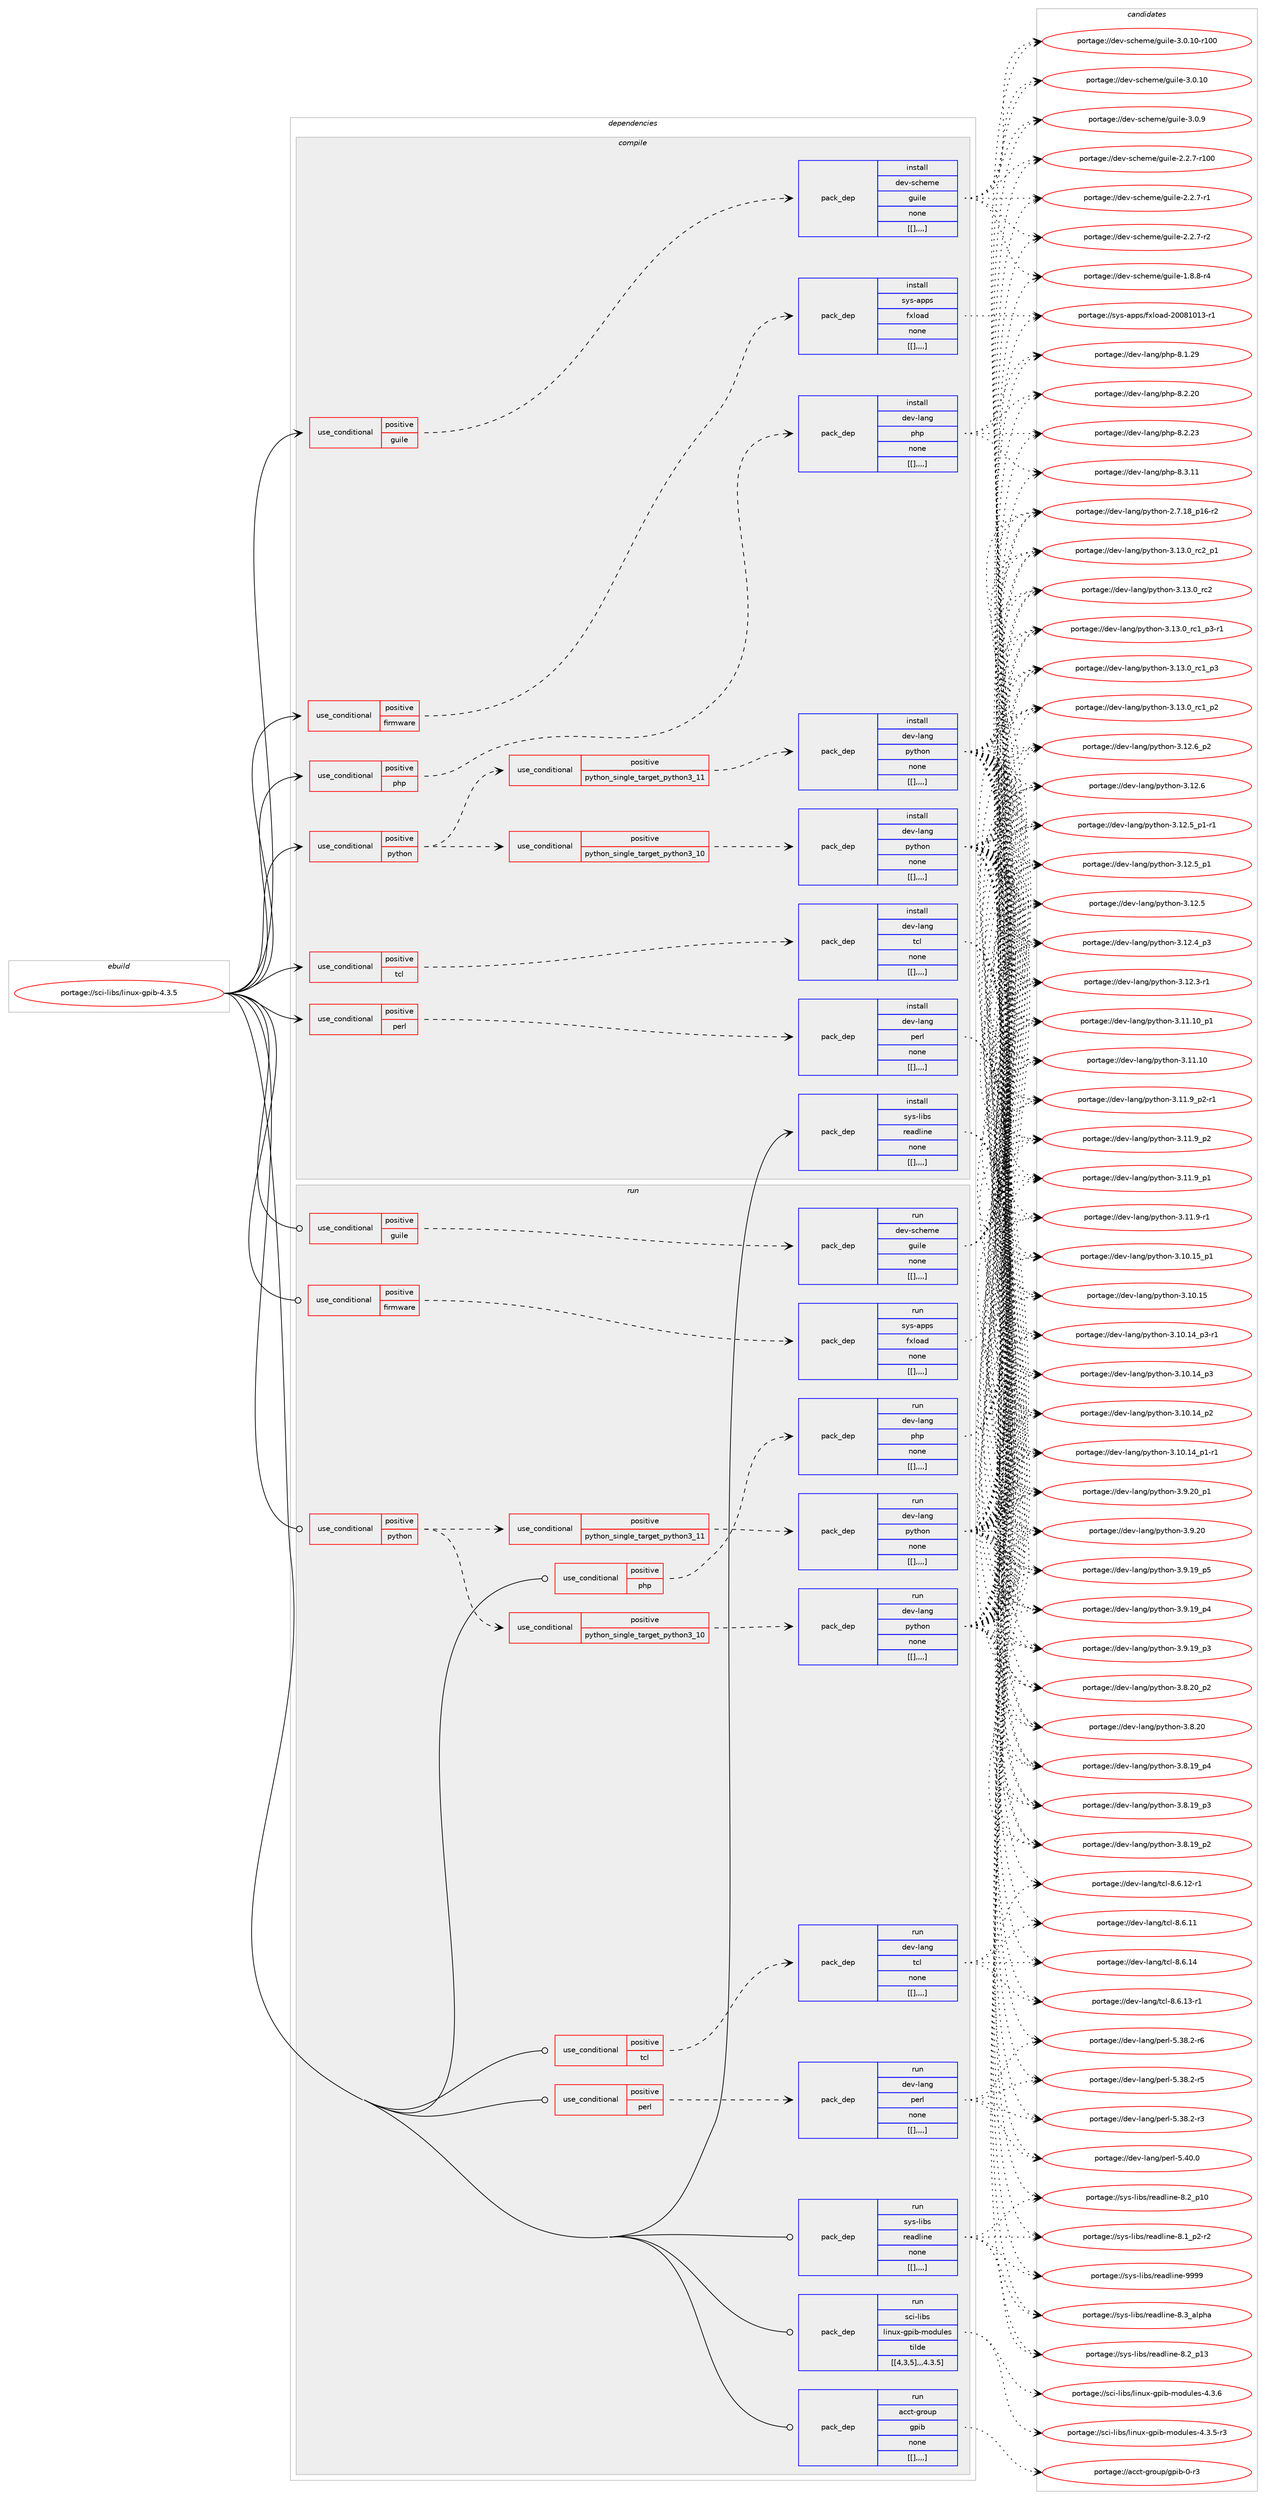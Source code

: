 digraph prolog {

# *************
# Graph options
# *************

newrank=true;
concentrate=true;
compound=true;
graph [rankdir=LR,fontname=Helvetica,fontsize=10,ranksep=1.5];#, ranksep=2.5, nodesep=0.2];
edge  [arrowhead=vee];
node  [fontname=Helvetica,fontsize=10];

# **********
# The ebuild
# **********

subgraph cluster_leftcol {
color=gray;
label=<<i>ebuild</i>>;
id [label="portage://sci-libs/linux-gpib-4.3.5", color=red, width=4, href="../sci-libs/linux-gpib-4.3.5.svg"];
}

# ****************
# The dependencies
# ****************

subgraph cluster_midcol {
color=gray;
label=<<i>dependencies</i>>;
subgraph cluster_compile {
fillcolor="#eeeeee";
style=filled;
label=<<i>compile</i>>;
subgraph cond110525 {
dependency413450 [label=<<TABLE BORDER="0" CELLBORDER="1" CELLSPACING="0" CELLPADDING="4"><TR><TD ROWSPAN="3" CELLPADDING="10">use_conditional</TD></TR><TR><TD>positive</TD></TR><TR><TD>firmware</TD></TR></TABLE>>, shape=none, color=red];
subgraph pack300032 {
dependency413451 [label=<<TABLE BORDER="0" CELLBORDER="1" CELLSPACING="0" CELLPADDING="4" WIDTH="220"><TR><TD ROWSPAN="6" CELLPADDING="30">pack_dep</TD></TR><TR><TD WIDTH="110">install</TD></TR><TR><TD>sys-apps</TD></TR><TR><TD>fxload</TD></TR><TR><TD>none</TD></TR><TR><TD>[[],,,,]</TD></TR></TABLE>>, shape=none, color=blue];
}
dependency413450:e -> dependency413451:w [weight=20,style="dashed",arrowhead="vee"];
}
id:e -> dependency413450:w [weight=20,style="solid",arrowhead="vee"];
subgraph cond110526 {
dependency413452 [label=<<TABLE BORDER="0" CELLBORDER="1" CELLSPACING="0" CELLPADDING="4"><TR><TD ROWSPAN="3" CELLPADDING="10">use_conditional</TD></TR><TR><TD>positive</TD></TR><TR><TD>guile</TD></TR></TABLE>>, shape=none, color=red];
subgraph pack300033 {
dependency413453 [label=<<TABLE BORDER="0" CELLBORDER="1" CELLSPACING="0" CELLPADDING="4" WIDTH="220"><TR><TD ROWSPAN="6" CELLPADDING="30">pack_dep</TD></TR><TR><TD WIDTH="110">install</TD></TR><TR><TD>dev-scheme</TD></TR><TR><TD>guile</TD></TR><TR><TD>none</TD></TR><TR><TD>[[],,,,]</TD></TR></TABLE>>, shape=none, color=blue];
}
dependency413452:e -> dependency413453:w [weight=20,style="dashed",arrowhead="vee"];
}
id:e -> dependency413452:w [weight=20,style="solid",arrowhead="vee"];
subgraph cond110527 {
dependency413454 [label=<<TABLE BORDER="0" CELLBORDER="1" CELLSPACING="0" CELLPADDING="4"><TR><TD ROWSPAN="3" CELLPADDING="10">use_conditional</TD></TR><TR><TD>positive</TD></TR><TR><TD>perl</TD></TR></TABLE>>, shape=none, color=red];
subgraph pack300034 {
dependency413455 [label=<<TABLE BORDER="0" CELLBORDER="1" CELLSPACING="0" CELLPADDING="4" WIDTH="220"><TR><TD ROWSPAN="6" CELLPADDING="30">pack_dep</TD></TR><TR><TD WIDTH="110">install</TD></TR><TR><TD>dev-lang</TD></TR><TR><TD>perl</TD></TR><TR><TD>none</TD></TR><TR><TD>[[],,,,]</TD></TR></TABLE>>, shape=none, color=blue];
}
dependency413454:e -> dependency413455:w [weight=20,style="dashed",arrowhead="vee"];
}
id:e -> dependency413454:w [weight=20,style="solid",arrowhead="vee"];
subgraph cond110528 {
dependency413456 [label=<<TABLE BORDER="0" CELLBORDER="1" CELLSPACING="0" CELLPADDING="4"><TR><TD ROWSPAN="3" CELLPADDING="10">use_conditional</TD></TR><TR><TD>positive</TD></TR><TR><TD>php</TD></TR></TABLE>>, shape=none, color=red];
subgraph pack300035 {
dependency413457 [label=<<TABLE BORDER="0" CELLBORDER="1" CELLSPACING="0" CELLPADDING="4" WIDTH="220"><TR><TD ROWSPAN="6" CELLPADDING="30">pack_dep</TD></TR><TR><TD WIDTH="110">install</TD></TR><TR><TD>dev-lang</TD></TR><TR><TD>php</TD></TR><TR><TD>none</TD></TR><TR><TD>[[],,,,]</TD></TR></TABLE>>, shape=none, color=blue];
}
dependency413456:e -> dependency413457:w [weight=20,style="dashed",arrowhead="vee"];
}
id:e -> dependency413456:w [weight=20,style="solid",arrowhead="vee"];
subgraph cond110529 {
dependency413458 [label=<<TABLE BORDER="0" CELLBORDER="1" CELLSPACING="0" CELLPADDING="4"><TR><TD ROWSPAN="3" CELLPADDING="10">use_conditional</TD></TR><TR><TD>positive</TD></TR><TR><TD>python</TD></TR></TABLE>>, shape=none, color=red];
subgraph cond110530 {
dependency413459 [label=<<TABLE BORDER="0" CELLBORDER="1" CELLSPACING="0" CELLPADDING="4"><TR><TD ROWSPAN="3" CELLPADDING="10">use_conditional</TD></TR><TR><TD>positive</TD></TR><TR><TD>python_single_target_python3_10</TD></TR></TABLE>>, shape=none, color=red];
subgraph pack300036 {
dependency413460 [label=<<TABLE BORDER="0" CELLBORDER="1" CELLSPACING="0" CELLPADDING="4" WIDTH="220"><TR><TD ROWSPAN="6" CELLPADDING="30">pack_dep</TD></TR><TR><TD WIDTH="110">install</TD></TR><TR><TD>dev-lang</TD></TR><TR><TD>python</TD></TR><TR><TD>none</TD></TR><TR><TD>[[],,,,]</TD></TR></TABLE>>, shape=none, color=blue];
}
dependency413459:e -> dependency413460:w [weight=20,style="dashed",arrowhead="vee"];
}
dependency413458:e -> dependency413459:w [weight=20,style="dashed",arrowhead="vee"];
subgraph cond110531 {
dependency413461 [label=<<TABLE BORDER="0" CELLBORDER="1" CELLSPACING="0" CELLPADDING="4"><TR><TD ROWSPAN="3" CELLPADDING="10">use_conditional</TD></TR><TR><TD>positive</TD></TR><TR><TD>python_single_target_python3_11</TD></TR></TABLE>>, shape=none, color=red];
subgraph pack300037 {
dependency413462 [label=<<TABLE BORDER="0" CELLBORDER="1" CELLSPACING="0" CELLPADDING="4" WIDTH="220"><TR><TD ROWSPAN="6" CELLPADDING="30">pack_dep</TD></TR><TR><TD WIDTH="110">install</TD></TR><TR><TD>dev-lang</TD></TR><TR><TD>python</TD></TR><TR><TD>none</TD></TR><TR><TD>[[],,,,]</TD></TR></TABLE>>, shape=none, color=blue];
}
dependency413461:e -> dependency413462:w [weight=20,style="dashed",arrowhead="vee"];
}
dependency413458:e -> dependency413461:w [weight=20,style="dashed",arrowhead="vee"];
}
id:e -> dependency413458:w [weight=20,style="solid",arrowhead="vee"];
subgraph cond110532 {
dependency413463 [label=<<TABLE BORDER="0" CELLBORDER="1" CELLSPACING="0" CELLPADDING="4"><TR><TD ROWSPAN="3" CELLPADDING="10">use_conditional</TD></TR><TR><TD>positive</TD></TR><TR><TD>tcl</TD></TR></TABLE>>, shape=none, color=red];
subgraph pack300038 {
dependency413464 [label=<<TABLE BORDER="0" CELLBORDER="1" CELLSPACING="0" CELLPADDING="4" WIDTH="220"><TR><TD ROWSPAN="6" CELLPADDING="30">pack_dep</TD></TR><TR><TD WIDTH="110">install</TD></TR><TR><TD>dev-lang</TD></TR><TR><TD>tcl</TD></TR><TR><TD>none</TD></TR><TR><TD>[[],,,,]</TD></TR></TABLE>>, shape=none, color=blue];
}
dependency413463:e -> dependency413464:w [weight=20,style="dashed",arrowhead="vee"];
}
id:e -> dependency413463:w [weight=20,style="solid",arrowhead="vee"];
subgraph pack300039 {
dependency413465 [label=<<TABLE BORDER="0" CELLBORDER="1" CELLSPACING="0" CELLPADDING="4" WIDTH="220"><TR><TD ROWSPAN="6" CELLPADDING="30">pack_dep</TD></TR><TR><TD WIDTH="110">install</TD></TR><TR><TD>sys-libs</TD></TR><TR><TD>readline</TD></TR><TR><TD>none</TD></TR><TR><TD>[[],,,,]</TD></TR></TABLE>>, shape=none, color=blue];
}
id:e -> dependency413465:w [weight=20,style="solid",arrowhead="vee"];
}
subgraph cluster_compileandrun {
fillcolor="#eeeeee";
style=filled;
label=<<i>compile and run</i>>;
}
subgraph cluster_run {
fillcolor="#eeeeee";
style=filled;
label=<<i>run</i>>;
subgraph cond110533 {
dependency413466 [label=<<TABLE BORDER="0" CELLBORDER="1" CELLSPACING="0" CELLPADDING="4"><TR><TD ROWSPAN="3" CELLPADDING="10">use_conditional</TD></TR><TR><TD>positive</TD></TR><TR><TD>firmware</TD></TR></TABLE>>, shape=none, color=red];
subgraph pack300040 {
dependency413467 [label=<<TABLE BORDER="0" CELLBORDER="1" CELLSPACING="0" CELLPADDING="4" WIDTH="220"><TR><TD ROWSPAN="6" CELLPADDING="30">pack_dep</TD></TR><TR><TD WIDTH="110">run</TD></TR><TR><TD>sys-apps</TD></TR><TR><TD>fxload</TD></TR><TR><TD>none</TD></TR><TR><TD>[[],,,,]</TD></TR></TABLE>>, shape=none, color=blue];
}
dependency413466:e -> dependency413467:w [weight=20,style="dashed",arrowhead="vee"];
}
id:e -> dependency413466:w [weight=20,style="solid",arrowhead="odot"];
subgraph cond110534 {
dependency413468 [label=<<TABLE BORDER="0" CELLBORDER="1" CELLSPACING="0" CELLPADDING="4"><TR><TD ROWSPAN="3" CELLPADDING="10">use_conditional</TD></TR><TR><TD>positive</TD></TR><TR><TD>guile</TD></TR></TABLE>>, shape=none, color=red];
subgraph pack300041 {
dependency413469 [label=<<TABLE BORDER="0" CELLBORDER="1" CELLSPACING="0" CELLPADDING="4" WIDTH="220"><TR><TD ROWSPAN="6" CELLPADDING="30">pack_dep</TD></TR><TR><TD WIDTH="110">run</TD></TR><TR><TD>dev-scheme</TD></TR><TR><TD>guile</TD></TR><TR><TD>none</TD></TR><TR><TD>[[],,,,]</TD></TR></TABLE>>, shape=none, color=blue];
}
dependency413468:e -> dependency413469:w [weight=20,style="dashed",arrowhead="vee"];
}
id:e -> dependency413468:w [weight=20,style="solid",arrowhead="odot"];
subgraph cond110535 {
dependency413470 [label=<<TABLE BORDER="0" CELLBORDER="1" CELLSPACING="0" CELLPADDING="4"><TR><TD ROWSPAN="3" CELLPADDING="10">use_conditional</TD></TR><TR><TD>positive</TD></TR><TR><TD>perl</TD></TR></TABLE>>, shape=none, color=red];
subgraph pack300042 {
dependency413471 [label=<<TABLE BORDER="0" CELLBORDER="1" CELLSPACING="0" CELLPADDING="4" WIDTH="220"><TR><TD ROWSPAN="6" CELLPADDING="30">pack_dep</TD></TR><TR><TD WIDTH="110">run</TD></TR><TR><TD>dev-lang</TD></TR><TR><TD>perl</TD></TR><TR><TD>none</TD></TR><TR><TD>[[],,,,]</TD></TR></TABLE>>, shape=none, color=blue];
}
dependency413470:e -> dependency413471:w [weight=20,style="dashed",arrowhead="vee"];
}
id:e -> dependency413470:w [weight=20,style="solid",arrowhead="odot"];
subgraph cond110536 {
dependency413472 [label=<<TABLE BORDER="0" CELLBORDER="1" CELLSPACING="0" CELLPADDING="4"><TR><TD ROWSPAN="3" CELLPADDING="10">use_conditional</TD></TR><TR><TD>positive</TD></TR><TR><TD>php</TD></TR></TABLE>>, shape=none, color=red];
subgraph pack300043 {
dependency413473 [label=<<TABLE BORDER="0" CELLBORDER="1" CELLSPACING="0" CELLPADDING="4" WIDTH="220"><TR><TD ROWSPAN="6" CELLPADDING="30">pack_dep</TD></TR><TR><TD WIDTH="110">run</TD></TR><TR><TD>dev-lang</TD></TR><TR><TD>php</TD></TR><TR><TD>none</TD></TR><TR><TD>[[],,,,]</TD></TR></TABLE>>, shape=none, color=blue];
}
dependency413472:e -> dependency413473:w [weight=20,style="dashed",arrowhead="vee"];
}
id:e -> dependency413472:w [weight=20,style="solid",arrowhead="odot"];
subgraph cond110537 {
dependency413474 [label=<<TABLE BORDER="0" CELLBORDER="1" CELLSPACING="0" CELLPADDING="4"><TR><TD ROWSPAN="3" CELLPADDING="10">use_conditional</TD></TR><TR><TD>positive</TD></TR><TR><TD>python</TD></TR></TABLE>>, shape=none, color=red];
subgraph cond110538 {
dependency413475 [label=<<TABLE BORDER="0" CELLBORDER="1" CELLSPACING="0" CELLPADDING="4"><TR><TD ROWSPAN="3" CELLPADDING="10">use_conditional</TD></TR><TR><TD>positive</TD></TR><TR><TD>python_single_target_python3_10</TD></TR></TABLE>>, shape=none, color=red];
subgraph pack300044 {
dependency413476 [label=<<TABLE BORDER="0" CELLBORDER="1" CELLSPACING="0" CELLPADDING="4" WIDTH="220"><TR><TD ROWSPAN="6" CELLPADDING="30">pack_dep</TD></TR><TR><TD WIDTH="110">run</TD></TR><TR><TD>dev-lang</TD></TR><TR><TD>python</TD></TR><TR><TD>none</TD></TR><TR><TD>[[],,,,]</TD></TR></TABLE>>, shape=none, color=blue];
}
dependency413475:e -> dependency413476:w [weight=20,style="dashed",arrowhead="vee"];
}
dependency413474:e -> dependency413475:w [weight=20,style="dashed",arrowhead="vee"];
subgraph cond110539 {
dependency413477 [label=<<TABLE BORDER="0" CELLBORDER="1" CELLSPACING="0" CELLPADDING="4"><TR><TD ROWSPAN="3" CELLPADDING="10">use_conditional</TD></TR><TR><TD>positive</TD></TR><TR><TD>python_single_target_python3_11</TD></TR></TABLE>>, shape=none, color=red];
subgraph pack300045 {
dependency413478 [label=<<TABLE BORDER="0" CELLBORDER="1" CELLSPACING="0" CELLPADDING="4" WIDTH="220"><TR><TD ROWSPAN="6" CELLPADDING="30">pack_dep</TD></TR><TR><TD WIDTH="110">run</TD></TR><TR><TD>dev-lang</TD></TR><TR><TD>python</TD></TR><TR><TD>none</TD></TR><TR><TD>[[],,,,]</TD></TR></TABLE>>, shape=none, color=blue];
}
dependency413477:e -> dependency413478:w [weight=20,style="dashed",arrowhead="vee"];
}
dependency413474:e -> dependency413477:w [weight=20,style="dashed",arrowhead="vee"];
}
id:e -> dependency413474:w [weight=20,style="solid",arrowhead="odot"];
subgraph cond110540 {
dependency413479 [label=<<TABLE BORDER="0" CELLBORDER="1" CELLSPACING="0" CELLPADDING="4"><TR><TD ROWSPAN="3" CELLPADDING="10">use_conditional</TD></TR><TR><TD>positive</TD></TR><TR><TD>tcl</TD></TR></TABLE>>, shape=none, color=red];
subgraph pack300046 {
dependency413480 [label=<<TABLE BORDER="0" CELLBORDER="1" CELLSPACING="0" CELLPADDING="4" WIDTH="220"><TR><TD ROWSPAN="6" CELLPADDING="30">pack_dep</TD></TR><TR><TD WIDTH="110">run</TD></TR><TR><TD>dev-lang</TD></TR><TR><TD>tcl</TD></TR><TR><TD>none</TD></TR><TR><TD>[[],,,,]</TD></TR></TABLE>>, shape=none, color=blue];
}
dependency413479:e -> dependency413480:w [weight=20,style="dashed",arrowhead="vee"];
}
id:e -> dependency413479:w [weight=20,style="solid",arrowhead="odot"];
subgraph pack300047 {
dependency413481 [label=<<TABLE BORDER="0" CELLBORDER="1" CELLSPACING="0" CELLPADDING="4" WIDTH="220"><TR><TD ROWSPAN="6" CELLPADDING="30">pack_dep</TD></TR><TR><TD WIDTH="110">run</TD></TR><TR><TD>acct-group</TD></TR><TR><TD>gpib</TD></TR><TR><TD>none</TD></TR><TR><TD>[[],,,,]</TD></TR></TABLE>>, shape=none, color=blue];
}
id:e -> dependency413481:w [weight=20,style="solid",arrowhead="odot"];
subgraph pack300048 {
dependency413482 [label=<<TABLE BORDER="0" CELLBORDER="1" CELLSPACING="0" CELLPADDING="4" WIDTH="220"><TR><TD ROWSPAN="6" CELLPADDING="30">pack_dep</TD></TR><TR><TD WIDTH="110">run</TD></TR><TR><TD>sci-libs</TD></TR><TR><TD>linux-gpib-modules</TD></TR><TR><TD>tilde</TD></TR><TR><TD>[[4,3,5],,,4.3.5]</TD></TR></TABLE>>, shape=none, color=blue];
}
id:e -> dependency413482:w [weight=20,style="solid",arrowhead="odot"];
subgraph pack300049 {
dependency413483 [label=<<TABLE BORDER="0" CELLBORDER="1" CELLSPACING="0" CELLPADDING="4" WIDTH="220"><TR><TD ROWSPAN="6" CELLPADDING="30">pack_dep</TD></TR><TR><TD WIDTH="110">run</TD></TR><TR><TD>sys-libs</TD></TR><TR><TD>readline</TD></TR><TR><TD>none</TD></TR><TR><TD>[[],,,,]</TD></TR></TABLE>>, shape=none, color=blue];
}
id:e -> dependency413483:w [weight=20,style="solid",arrowhead="odot"];
}
}

# **************
# The candidates
# **************

subgraph cluster_choices {
rank=same;
color=gray;
label=<<i>candidates</i>>;

subgraph choice300032 {
color=black;
nodesep=1;
choice115121115459711211211547102120108111971004550484856494849514511449 [label="portage://sys-apps/fxload-20081013-r1", color=red, width=4,href="../sys-apps/fxload-20081013-r1.svg"];
dependency413451:e -> choice115121115459711211211547102120108111971004550484856494849514511449:w [style=dotted,weight="100"];
}
subgraph choice300033 {
color=black;
nodesep=1;
choice1001011184511599104101109101471031171051081014551464846494845114494848 [label="portage://dev-scheme/guile-3.0.10-r100", color=red, width=4,href="../dev-scheme/guile-3.0.10-r100.svg"];
choice10010111845115991041011091014710311710510810145514648464948 [label="portage://dev-scheme/guile-3.0.10", color=red, width=4,href="../dev-scheme/guile-3.0.10.svg"];
choice100101118451159910410110910147103117105108101455146484657 [label="portage://dev-scheme/guile-3.0.9", color=red, width=4,href="../dev-scheme/guile-3.0.9.svg"];
choice1001011184511599104101109101471031171051081014550465046554511450 [label="portage://dev-scheme/guile-2.2.7-r2", color=red, width=4,href="../dev-scheme/guile-2.2.7-r2.svg"];
choice10010111845115991041011091014710311710510810145504650465545114494848 [label="portage://dev-scheme/guile-2.2.7-r100", color=red, width=4,href="../dev-scheme/guile-2.2.7-r100.svg"];
choice1001011184511599104101109101471031171051081014550465046554511449 [label="portage://dev-scheme/guile-2.2.7-r1", color=red, width=4,href="../dev-scheme/guile-2.2.7-r1.svg"];
choice1001011184511599104101109101471031171051081014549465646564511452 [label="portage://dev-scheme/guile-1.8.8-r4", color=red, width=4,href="../dev-scheme/guile-1.8.8-r4.svg"];
dependency413453:e -> choice1001011184511599104101109101471031171051081014551464846494845114494848:w [style=dotted,weight="100"];
dependency413453:e -> choice10010111845115991041011091014710311710510810145514648464948:w [style=dotted,weight="100"];
dependency413453:e -> choice100101118451159910410110910147103117105108101455146484657:w [style=dotted,weight="100"];
dependency413453:e -> choice1001011184511599104101109101471031171051081014550465046554511450:w [style=dotted,weight="100"];
dependency413453:e -> choice10010111845115991041011091014710311710510810145504650465545114494848:w [style=dotted,weight="100"];
dependency413453:e -> choice1001011184511599104101109101471031171051081014550465046554511449:w [style=dotted,weight="100"];
dependency413453:e -> choice1001011184511599104101109101471031171051081014549465646564511452:w [style=dotted,weight="100"];
}
subgraph choice300034 {
color=black;
nodesep=1;
choice10010111845108971101034711210111410845534652484648 [label="portage://dev-lang/perl-5.40.0", color=red, width=4,href="../dev-lang/perl-5.40.0.svg"];
choice100101118451089711010347112101114108455346515646504511454 [label="portage://dev-lang/perl-5.38.2-r6", color=red, width=4,href="../dev-lang/perl-5.38.2-r6.svg"];
choice100101118451089711010347112101114108455346515646504511453 [label="portage://dev-lang/perl-5.38.2-r5", color=red, width=4,href="../dev-lang/perl-5.38.2-r5.svg"];
choice100101118451089711010347112101114108455346515646504511451 [label="portage://dev-lang/perl-5.38.2-r3", color=red, width=4,href="../dev-lang/perl-5.38.2-r3.svg"];
dependency413455:e -> choice10010111845108971101034711210111410845534652484648:w [style=dotted,weight="100"];
dependency413455:e -> choice100101118451089711010347112101114108455346515646504511454:w [style=dotted,weight="100"];
dependency413455:e -> choice100101118451089711010347112101114108455346515646504511453:w [style=dotted,weight="100"];
dependency413455:e -> choice100101118451089711010347112101114108455346515646504511451:w [style=dotted,weight="100"];
}
subgraph choice300035 {
color=black;
nodesep=1;
choice10010111845108971101034711210411245564651464949 [label="portage://dev-lang/php-8.3.11", color=red, width=4,href="../dev-lang/php-8.3.11.svg"];
choice10010111845108971101034711210411245564650465051 [label="portage://dev-lang/php-8.2.23", color=red, width=4,href="../dev-lang/php-8.2.23.svg"];
choice10010111845108971101034711210411245564650465048 [label="portage://dev-lang/php-8.2.20", color=red, width=4,href="../dev-lang/php-8.2.20.svg"];
choice10010111845108971101034711210411245564649465057 [label="portage://dev-lang/php-8.1.29", color=red, width=4,href="../dev-lang/php-8.1.29.svg"];
dependency413457:e -> choice10010111845108971101034711210411245564651464949:w [style=dotted,weight="100"];
dependency413457:e -> choice10010111845108971101034711210411245564650465051:w [style=dotted,weight="100"];
dependency413457:e -> choice10010111845108971101034711210411245564650465048:w [style=dotted,weight="100"];
dependency413457:e -> choice10010111845108971101034711210411245564649465057:w [style=dotted,weight="100"];
}
subgraph choice300036 {
color=black;
nodesep=1;
choice100101118451089711010347112121116104111110455146495146489511499509511249 [label="portage://dev-lang/python-3.13.0_rc2_p1", color=red, width=4,href="../dev-lang/python-3.13.0_rc2_p1.svg"];
choice10010111845108971101034711212111610411111045514649514648951149950 [label="portage://dev-lang/python-3.13.0_rc2", color=red, width=4,href="../dev-lang/python-3.13.0_rc2.svg"];
choice1001011184510897110103471121211161041111104551464951464895114994995112514511449 [label="portage://dev-lang/python-3.13.0_rc1_p3-r1", color=red, width=4,href="../dev-lang/python-3.13.0_rc1_p3-r1.svg"];
choice100101118451089711010347112121116104111110455146495146489511499499511251 [label="portage://dev-lang/python-3.13.0_rc1_p3", color=red, width=4,href="../dev-lang/python-3.13.0_rc1_p3.svg"];
choice100101118451089711010347112121116104111110455146495146489511499499511250 [label="portage://dev-lang/python-3.13.0_rc1_p2", color=red, width=4,href="../dev-lang/python-3.13.0_rc1_p2.svg"];
choice100101118451089711010347112121116104111110455146495046549511250 [label="portage://dev-lang/python-3.12.6_p2", color=red, width=4,href="../dev-lang/python-3.12.6_p2.svg"];
choice10010111845108971101034711212111610411111045514649504654 [label="portage://dev-lang/python-3.12.6", color=red, width=4,href="../dev-lang/python-3.12.6.svg"];
choice1001011184510897110103471121211161041111104551464950465395112494511449 [label="portage://dev-lang/python-3.12.5_p1-r1", color=red, width=4,href="../dev-lang/python-3.12.5_p1-r1.svg"];
choice100101118451089711010347112121116104111110455146495046539511249 [label="portage://dev-lang/python-3.12.5_p1", color=red, width=4,href="../dev-lang/python-3.12.5_p1.svg"];
choice10010111845108971101034711212111610411111045514649504653 [label="portage://dev-lang/python-3.12.5", color=red, width=4,href="../dev-lang/python-3.12.5.svg"];
choice100101118451089711010347112121116104111110455146495046529511251 [label="portage://dev-lang/python-3.12.4_p3", color=red, width=4,href="../dev-lang/python-3.12.4_p3.svg"];
choice100101118451089711010347112121116104111110455146495046514511449 [label="portage://dev-lang/python-3.12.3-r1", color=red, width=4,href="../dev-lang/python-3.12.3-r1.svg"];
choice10010111845108971101034711212111610411111045514649494649489511249 [label="portage://dev-lang/python-3.11.10_p1", color=red, width=4,href="../dev-lang/python-3.11.10_p1.svg"];
choice1001011184510897110103471121211161041111104551464949464948 [label="portage://dev-lang/python-3.11.10", color=red, width=4,href="../dev-lang/python-3.11.10.svg"];
choice1001011184510897110103471121211161041111104551464949465795112504511449 [label="portage://dev-lang/python-3.11.9_p2-r1", color=red, width=4,href="../dev-lang/python-3.11.9_p2-r1.svg"];
choice100101118451089711010347112121116104111110455146494946579511250 [label="portage://dev-lang/python-3.11.9_p2", color=red, width=4,href="../dev-lang/python-3.11.9_p2.svg"];
choice100101118451089711010347112121116104111110455146494946579511249 [label="portage://dev-lang/python-3.11.9_p1", color=red, width=4,href="../dev-lang/python-3.11.9_p1.svg"];
choice100101118451089711010347112121116104111110455146494946574511449 [label="portage://dev-lang/python-3.11.9-r1", color=red, width=4,href="../dev-lang/python-3.11.9-r1.svg"];
choice10010111845108971101034711212111610411111045514649484649539511249 [label="portage://dev-lang/python-3.10.15_p1", color=red, width=4,href="../dev-lang/python-3.10.15_p1.svg"];
choice1001011184510897110103471121211161041111104551464948464953 [label="portage://dev-lang/python-3.10.15", color=red, width=4,href="../dev-lang/python-3.10.15.svg"];
choice100101118451089711010347112121116104111110455146494846495295112514511449 [label="portage://dev-lang/python-3.10.14_p3-r1", color=red, width=4,href="../dev-lang/python-3.10.14_p3-r1.svg"];
choice10010111845108971101034711212111610411111045514649484649529511251 [label="portage://dev-lang/python-3.10.14_p3", color=red, width=4,href="../dev-lang/python-3.10.14_p3.svg"];
choice10010111845108971101034711212111610411111045514649484649529511250 [label="portage://dev-lang/python-3.10.14_p2", color=red, width=4,href="../dev-lang/python-3.10.14_p2.svg"];
choice100101118451089711010347112121116104111110455146494846495295112494511449 [label="portage://dev-lang/python-3.10.14_p1-r1", color=red, width=4,href="../dev-lang/python-3.10.14_p1-r1.svg"];
choice100101118451089711010347112121116104111110455146574650489511249 [label="portage://dev-lang/python-3.9.20_p1", color=red, width=4,href="../dev-lang/python-3.9.20_p1.svg"];
choice10010111845108971101034711212111610411111045514657465048 [label="portage://dev-lang/python-3.9.20", color=red, width=4,href="../dev-lang/python-3.9.20.svg"];
choice100101118451089711010347112121116104111110455146574649579511253 [label="portage://dev-lang/python-3.9.19_p5", color=red, width=4,href="../dev-lang/python-3.9.19_p5.svg"];
choice100101118451089711010347112121116104111110455146574649579511252 [label="portage://dev-lang/python-3.9.19_p4", color=red, width=4,href="../dev-lang/python-3.9.19_p4.svg"];
choice100101118451089711010347112121116104111110455146574649579511251 [label="portage://dev-lang/python-3.9.19_p3", color=red, width=4,href="../dev-lang/python-3.9.19_p3.svg"];
choice100101118451089711010347112121116104111110455146564650489511250 [label="portage://dev-lang/python-3.8.20_p2", color=red, width=4,href="../dev-lang/python-3.8.20_p2.svg"];
choice10010111845108971101034711212111610411111045514656465048 [label="portage://dev-lang/python-3.8.20", color=red, width=4,href="../dev-lang/python-3.8.20.svg"];
choice100101118451089711010347112121116104111110455146564649579511252 [label="portage://dev-lang/python-3.8.19_p4", color=red, width=4,href="../dev-lang/python-3.8.19_p4.svg"];
choice100101118451089711010347112121116104111110455146564649579511251 [label="portage://dev-lang/python-3.8.19_p3", color=red, width=4,href="../dev-lang/python-3.8.19_p3.svg"];
choice100101118451089711010347112121116104111110455146564649579511250 [label="portage://dev-lang/python-3.8.19_p2", color=red, width=4,href="../dev-lang/python-3.8.19_p2.svg"];
choice100101118451089711010347112121116104111110455046554649569511249544511450 [label="portage://dev-lang/python-2.7.18_p16-r2", color=red, width=4,href="../dev-lang/python-2.7.18_p16-r2.svg"];
dependency413460:e -> choice100101118451089711010347112121116104111110455146495146489511499509511249:w [style=dotted,weight="100"];
dependency413460:e -> choice10010111845108971101034711212111610411111045514649514648951149950:w [style=dotted,weight="100"];
dependency413460:e -> choice1001011184510897110103471121211161041111104551464951464895114994995112514511449:w [style=dotted,weight="100"];
dependency413460:e -> choice100101118451089711010347112121116104111110455146495146489511499499511251:w [style=dotted,weight="100"];
dependency413460:e -> choice100101118451089711010347112121116104111110455146495146489511499499511250:w [style=dotted,weight="100"];
dependency413460:e -> choice100101118451089711010347112121116104111110455146495046549511250:w [style=dotted,weight="100"];
dependency413460:e -> choice10010111845108971101034711212111610411111045514649504654:w [style=dotted,weight="100"];
dependency413460:e -> choice1001011184510897110103471121211161041111104551464950465395112494511449:w [style=dotted,weight="100"];
dependency413460:e -> choice100101118451089711010347112121116104111110455146495046539511249:w [style=dotted,weight="100"];
dependency413460:e -> choice10010111845108971101034711212111610411111045514649504653:w [style=dotted,weight="100"];
dependency413460:e -> choice100101118451089711010347112121116104111110455146495046529511251:w [style=dotted,weight="100"];
dependency413460:e -> choice100101118451089711010347112121116104111110455146495046514511449:w [style=dotted,weight="100"];
dependency413460:e -> choice10010111845108971101034711212111610411111045514649494649489511249:w [style=dotted,weight="100"];
dependency413460:e -> choice1001011184510897110103471121211161041111104551464949464948:w [style=dotted,weight="100"];
dependency413460:e -> choice1001011184510897110103471121211161041111104551464949465795112504511449:w [style=dotted,weight="100"];
dependency413460:e -> choice100101118451089711010347112121116104111110455146494946579511250:w [style=dotted,weight="100"];
dependency413460:e -> choice100101118451089711010347112121116104111110455146494946579511249:w [style=dotted,weight="100"];
dependency413460:e -> choice100101118451089711010347112121116104111110455146494946574511449:w [style=dotted,weight="100"];
dependency413460:e -> choice10010111845108971101034711212111610411111045514649484649539511249:w [style=dotted,weight="100"];
dependency413460:e -> choice1001011184510897110103471121211161041111104551464948464953:w [style=dotted,weight="100"];
dependency413460:e -> choice100101118451089711010347112121116104111110455146494846495295112514511449:w [style=dotted,weight="100"];
dependency413460:e -> choice10010111845108971101034711212111610411111045514649484649529511251:w [style=dotted,weight="100"];
dependency413460:e -> choice10010111845108971101034711212111610411111045514649484649529511250:w [style=dotted,weight="100"];
dependency413460:e -> choice100101118451089711010347112121116104111110455146494846495295112494511449:w [style=dotted,weight="100"];
dependency413460:e -> choice100101118451089711010347112121116104111110455146574650489511249:w [style=dotted,weight="100"];
dependency413460:e -> choice10010111845108971101034711212111610411111045514657465048:w [style=dotted,weight="100"];
dependency413460:e -> choice100101118451089711010347112121116104111110455146574649579511253:w [style=dotted,weight="100"];
dependency413460:e -> choice100101118451089711010347112121116104111110455146574649579511252:w [style=dotted,weight="100"];
dependency413460:e -> choice100101118451089711010347112121116104111110455146574649579511251:w [style=dotted,weight="100"];
dependency413460:e -> choice100101118451089711010347112121116104111110455146564650489511250:w [style=dotted,weight="100"];
dependency413460:e -> choice10010111845108971101034711212111610411111045514656465048:w [style=dotted,weight="100"];
dependency413460:e -> choice100101118451089711010347112121116104111110455146564649579511252:w [style=dotted,weight="100"];
dependency413460:e -> choice100101118451089711010347112121116104111110455146564649579511251:w [style=dotted,weight="100"];
dependency413460:e -> choice100101118451089711010347112121116104111110455146564649579511250:w [style=dotted,weight="100"];
dependency413460:e -> choice100101118451089711010347112121116104111110455046554649569511249544511450:w [style=dotted,weight="100"];
}
subgraph choice300037 {
color=black;
nodesep=1;
choice100101118451089711010347112121116104111110455146495146489511499509511249 [label="portage://dev-lang/python-3.13.0_rc2_p1", color=red, width=4,href="../dev-lang/python-3.13.0_rc2_p1.svg"];
choice10010111845108971101034711212111610411111045514649514648951149950 [label="portage://dev-lang/python-3.13.0_rc2", color=red, width=4,href="../dev-lang/python-3.13.0_rc2.svg"];
choice1001011184510897110103471121211161041111104551464951464895114994995112514511449 [label="portage://dev-lang/python-3.13.0_rc1_p3-r1", color=red, width=4,href="../dev-lang/python-3.13.0_rc1_p3-r1.svg"];
choice100101118451089711010347112121116104111110455146495146489511499499511251 [label="portage://dev-lang/python-3.13.0_rc1_p3", color=red, width=4,href="../dev-lang/python-3.13.0_rc1_p3.svg"];
choice100101118451089711010347112121116104111110455146495146489511499499511250 [label="portage://dev-lang/python-3.13.0_rc1_p2", color=red, width=4,href="../dev-lang/python-3.13.0_rc1_p2.svg"];
choice100101118451089711010347112121116104111110455146495046549511250 [label="portage://dev-lang/python-3.12.6_p2", color=red, width=4,href="../dev-lang/python-3.12.6_p2.svg"];
choice10010111845108971101034711212111610411111045514649504654 [label="portage://dev-lang/python-3.12.6", color=red, width=4,href="../dev-lang/python-3.12.6.svg"];
choice1001011184510897110103471121211161041111104551464950465395112494511449 [label="portage://dev-lang/python-3.12.5_p1-r1", color=red, width=4,href="../dev-lang/python-3.12.5_p1-r1.svg"];
choice100101118451089711010347112121116104111110455146495046539511249 [label="portage://dev-lang/python-3.12.5_p1", color=red, width=4,href="../dev-lang/python-3.12.5_p1.svg"];
choice10010111845108971101034711212111610411111045514649504653 [label="portage://dev-lang/python-3.12.5", color=red, width=4,href="../dev-lang/python-3.12.5.svg"];
choice100101118451089711010347112121116104111110455146495046529511251 [label="portage://dev-lang/python-3.12.4_p3", color=red, width=4,href="../dev-lang/python-3.12.4_p3.svg"];
choice100101118451089711010347112121116104111110455146495046514511449 [label="portage://dev-lang/python-3.12.3-r1", color=red, width=4,href="../dev-lang/python-3.12.3-r1.svg"];
choice10010111845108971101034711212111610411111045514649494649489511249 [label="portage://dev-lang/python-3.11.10_p1", color=red, width=4,href="../dev-lang/python-3.11.10_p1.svg"];
choice1001011184510897110103471121211161041111104551464949464948 [label="portage://dev-lang/python-3.11.10", color=red, width=4,href="../dev-lang/python-3.11.10.svg"];
choice1001011184510897110103471121211161041111104551464949465795112504511449 [label="portage://dev-lang/python-3.11.9_p2-r1", color=red, width=4,href="../dev-lang/python-3.11.9_p2-r1.svg"];
choice100101118451089711010347112121116104111110455146494946579511250 [label="portage://dev-lang/python-3.11.9_p2", color=red, width=4,href="../dev-lang/python-3.11.9_p2.svg"];
choice100101118451089711010347112121116104111110455146494946579511249 [label="portage://dev-lang/python-3.11.9_p1", color=red, width=4,href="../dev-lang/python-3.11.9_p1.svg"];
choice100101118451089711010347112121116104111110455146494946574511449 [label="portage://dev-lang/python-3.11.9-r1", color=red, width=4,href="../dev-lang/python-3.11.9-r1.svg"];
choice10010111845108971101034711212111610411111045514649484649539511249 [label="portage://dev-lang/python-3.10.15_p1", color=red, width=4,href="../dev-lang/python-3.10.15_p1.svg"];
choice1001011184510897110103471121211161041111104551464948464953 [label="portage://dev-lang/python-3.10.15", color=red, width=4,href="../dev-lang/python-3.10.15.svg"];
choice100101118451089711010347112121116104111110455146494846495295112514511449 [label="portage://dev-lang/python-3.10.14_p3-r1", color=red, width=4,href="../dev-lang/python-3.10.14_p3-r1.svg"];
choice10010111845108971101034711212111610411111045514649484649529511251 [label="portage://dev-lang/python-3.10.14_p3", color=red, width=4,href="../dev-lang/python-3.10.14_p3.svg"];
choice10010111845108971101034711212111610411111045514649484649529511250 [label="portage://dev-lang/python-3.10.14_p2", color=red, width=4,href="../dev-lang/python-3.10.14_p2.svg"];
choice100101118451089711010347112121116104111110455146494846495295112494511449 [label="portage://dev-lang/python-3.10.14_p1-r1", color=red, width=4,href="../dev-lang/python-3.10.14_p1-r1.svg"];
choice100101118451089711010347112121116104111110455146574650489511249 [label="portage://dev-lang/python-3.9.20_p1", color=red, width=4,href="../dev-lang/python-3.9.20_p1.svg"];
choice10010111845108971101034711212111610411111045514657465048 [label="portage://dev-lang/python-3.9.20", color=red, width=4,href="../dev-lang/python-3.9.20.svg"];
choice100101118451089711010347112121116104111110455146574649579511253 [label="portage://dev-lang/python-3.9.19_p5", color=red, width=4,href="../dev-lang/python-3.9.19_p5.svg"];
choice100101118451089711010347112121116104111110455146574649579511252 [label="portage://dev-lang/python-3.9.19_p4", color=red, width=4,href="../dev-lang/python-3.9.19_p4.svg"];
choice100101118451089711010347112121116104111110455146574649579511251 [label="portage://dev-lang/python-3.9.19_p3", color=red, width=4,href="../dev-lang/python-3.9.19_p3.svg"];
choice100101118451089711010347112121116104111110455146564650489511250 [label="portage://dev-lang/python-3.8.20_p2", color=red, width=4,href="../dev-lang/python-3.8.20_p2.svg"];
choice10010111845108971101034711212111610411111045514656465048 [label="portage://dev-lang/python-3.8.20", color=red, width=4,href="../dev-lang/python-3.8.20.svg"];
choice100101118451089711010347112121116104111110455146564649579511252 [label="portage://dev-lang/python-3.8.19_p4", color=red, width=4,href="../dev-lang/python-3.8.19_p4.svg"];
choice100101118451089711010347112121116104111110455146564649579511251 [label="portage://dev-lang/python-3.8.19_p3", color=red, width=4,href="../dev-lang/python-3.8.19_p3.svg"];
choice100101118451089711010347112121116104111110455146564649579511250 [label="portage://dev-lang/python-3.8.19_p2", color=red, width=4,href="../dev-lang/python-3.8.19_p2.svg"];
choice100101118451089711010347112121116104111110455046554649569511249544511450 [label="portage://dev-lang/python-2.7.18_p16-r2", color=red, width=4,href="../dev-lang/python-2.7.18_p16-r2.svg"];
dependency413462:e -> choice100101118451089711010347112121116104111110455146495146489511499509511249:w [style=dotted,weight="100"];
dependency413462:e -> choice10010111845108971101034711212111610411111045514649514648951149950:w [style=dotted,weight="100"];
dependency413462:e -> choice1001011184510897110103471121211161041111104551464951464895114994995112514511449:w [style=dotted,weight="100"];
dependency413462:e -> choice100101118451089711010347112121116104111110455146495146489511499499511251:w [style=dotted,weight="100"];
dependency413462:e -> choice100101118451089711010347112121116104111110455146495146489511499499511250:w [style=dotted,weight="100"];
dependency413462:e -> choice100101118451089711010347112121116104111110455146495046549511250:w [style=dotted,weight="100"];
dependency413462:e -> choice10010111845108971101034711212111610411111045514649504654:w [style=dotted,weight="100"];
dependency413462:e -> choice1001011184510897110103471121211161041111104551464950465395112494511449:w [style=dotted,weight="100"];
dependency413462:e -> choice100101118451089711010347112121116104111110455146495046539511249:w [style=dotted,weight="100"];
dependency413462:e -> choice10010111845108971101034711212111610411111045514649504653:w [style=dotted,weight="100"];
dependency413462:e -> choice100101118451089711010347112121116104111110455146495046529511251:w [style=dotted,weight="100"];
dependency413462:e -> choice100101118451089711010347112121116104111110455146495046514511449:w [style=dotted,weight="100"];
dependency413462:e -> choice10010111845108971101034711212111610411111045514649494649489511249:w [style=dotted,weight="100"];
dependency413462:e -> choice1001011184510897110103471121211161041111104551464949464948:w [style=dotted,weight="100"];
dependency413462:e -> choice1001011184510897110103471121211161041111104551464949465795112504511449:w [style=dotted,weight="100"];
dependency413462:e -> choice100101118451089711010347112121116104111110455146494946579511250:w [style=dotted,weight="100"];
dependency413462:e -> choice100101118451089711010347112121116104111110455146494946579511249:w [style=dotted,weight="100"];
dependency413462:e -> choice100101118451089711010347112121116104111110455146494946574511449:w [style=dotted,weight="100"];
dependency413462:e -> choice10010111845108971101034711212111610411111045514649484649539511249:w [style=dotted,weight="100"];
dependency413462:e -> choice1001011184510897110103471121211161041111104551464948464953:w [style=dotted,weight="100"];
dependency413462:e -> choice100101118451089711010347112121116104111110455146494846495295112514511449:w [style=dotted,weight="100"];
dependency413462:e -> choice10010111845108971101034711212111610411111045514649484649529511251:w [style=dotted,weight="100"];
dependency413462:e -> choice10010111845108971101034711212111610411111045514649484649529511250:w [style=dotted,weight="100"];
dependency413462:e -> choice100101118451089711010347112121116104111110455146494846495295112494511449:w [style=dotted,weight="100"];
dependency413462:e -> choice100101118451089711010347112121116104111110455146574650489511249:w [style=dotted,weight="100"];
dependency413462:e -> choice10010111845108971101034711212111610411111045514657465048:w [style=dotted,weight="100"];
dependency413462:e -> choice100101118451089711010347112121116104111110455146574649579511253:w [style=dotted,weight="100"];
dependency413462:e -> choice100101118451089711010347112121116104111110455146574649579511252:w [style=dotted,weight="100"];
dependency413462:e -> choice100101118451089711010347112121116104111110455146574649579511251:w [style=dotted,weight="100"];
dependency413462:e -> choice100101118451089711010347112121116104111110455146564650489511250:w [style=dotted,weight="100"];
dependency413462:e -> choice10010111845108971101034711212111610411111045514656465048:w [style=dotted,weight="100"];
dependency413462:e -> choice100101118451089711010347112121116104111110455146564649579511252:w [style=dotted,weight="100"];
dependency413462:e -> choice100101118451089711010347112121116104111110455146564649579511251:w [style=dotted,weight="100"];
dependency413462:e -> choice100101118451089711010347112121116104111110455146564649579511250:w [style=dotted,weight="100"];
dependency413462:e -> choice100101118451089711010347112121116104111110455046554649569511249544511450:w [style=dotted,weight="100"];
}
subgraph choice300038 {
color=black;
nodesep=1;
choice1001011184510897110103471169910845564654464952 [label="portage://dev-lang/tcl-8.6.14", color=red, width=4,href="../dev-lang/tcl-8.6.14.svg"];
choice10010111845108971101034711699108455646544649514511449 [label="portage://dev-lang/tcl-8.6.13-r1", color=red, width=4,href="../dev-lang/tcl-8.6.13-r1.svg"];
choice10010111845108971101034711699108455646544649504511449 [label="portage://dev-lang/tcl-8.6.12-r1", color=red, width=4,href="../dev-lang/tcl-8.6.12-r1.svg"];
choice1001011184510897110103471169910845564654464949 [label="portage://dev-lang/tcl-8.6.11", color=red, width=4,href="../dev-lang/tcl-8.6.11.svg"];
dependency413464:e -> choice1001011184510897110103471169910845564654464952:w [style=dotted,weight="100"];
dependency413464:e -> choice10010111845108971101034711699108455646544649514511449:w [style=dotted,weight="100"];
dependency413464:e -> choice10010111845108971101034711699108455646544649504511449:w [style=dotted,weight="100"];
dependency413464:e -> choice1001011184510897110103471169910845564654464949:w [style=dotted,weight="100"];
}
subgraph choice300039 {
color=black;
nodesep=1;
choice115121115451081059811547114101971001081051101014557575757 [label="portage://sys-libs/readline-9999", color=red, width=4,href="../sys-libs/readline-9999.svg"];
choice1151211154510810598115471141019710010810511010145564651959710811210497 [label="portage://sys-libs/readline-8.3_alpha", color=red, width=4,href="../sys-libs/readline-8.3_alpha.svg"];
choice1151211154510810598115471141019710010810511010145564650951124951 [label="portage://sys-libs/readline-8.2_p13", color=red, width=4,href="../sys-libs/readline-8.2_p13.svg"];
choice1151211154510810598115471141019710010810511010145564650951124948 [label="portage://sys-libs/readline-8.2_p10", color=red, width=4,href="../sys-libs/readline-8.2_p10.svg"];
choice115121115451081059811547114101971001081051101014556464995112504511450 [label="portage://sys-libs/readline-8.1_p2-r2", color=red, width=4,href="../sys-libs/readline-8.1_p2-r2.svg"];
dependency413465:e -> choice115121115451081059811547114101971001081051101014557575757:w [style=dotted,weight="100"];
dependency413465:e -> choice1151211154510810598115471141019710010810511010145564651959710811210497:w [style=dotted,weight="100"];
dependency413465:e -> choice1151211154510810598115471141019710010810511010145564650951124951:w [style=dotted,weight="100"];
dependency413465:e -> choice1151211154510810598115471141019710010810511010145564650951124948:w [style=dotted,weight="100"];
dependency413465:e -> choice115121115451081059811547114101971001081051101014556464995112504511450:w [style=dotted,weight="100"];
}
subgraph choice300040 {
color=black;
nodesep=1;
choice115121115459711211211547102120108111971004550484856494849514511449 [label="portage://sys-apps/fxload-20081013-r1", color=red, width=4,href="../sys-apps/fxload-20081013-r1.svg"];
dependency413467:e -> choice115121115459711211211547102120108111971004550484856494849514511449:w [style=dotted,weight="100"];
}
subgraph choice300041 {
color=black;
nodesep=1;
choice1001011184511599104101109101471031171051081014551464846494845114494848 [label="portage://dev-scheme/guile-3.0.10-r100", color=red, width=4,href="../dev-scheme/guile-3.0.10-r100.svg"];
choice10010111845115991041011091014710311710510810145514648464948 [label="portage://dev-scheme/guile-3.0.10", color=red, width=4,href="../dev-scheme/guile-3.0.10.svg"];
choice100101118451159910410110910147103117105108101455146484657 [label="portage://dev-scheme/guile-3.0.9", color=red, width=4,href="../dev-scheme/guile-3.0.9.svg"];
choice1001011184511599104101109101471031171051081014550465046554511450 [label="portage://dev-scheme/guile-2.2.7-r2", color=red, width=4,href="../dev-scheme/guile-2.2.7-r2.svg"];
choice10010111845115991041011091014710311710510810145504650465545114494848 [label="portage://dev-scheme/guile-2.2.7-r100", color=red, width=4,href="../dev-scheme/guile-2.2.7-r100.svg"];
choice1001011184511599104101109101471031171051081014550465046554511449 [label="portage://dev-scheme/guile-2.2.7-r1", color=red, width=4,href="../dev-scheme/guile-2.2.7-r1.svg"];
choice1001011184511599104101109101471031171051081014549465646564511452 [label="portage://dev-scheme/guile-1.8.8-r4", color=red, width=4,href="../dev-scheme/guile-1.8.8-r4.svg"];
dependency413469:e -> choice1001011184511599104101109101471031171051081014551464846494845114494848:w [style=dotted,weight="100"];
dependency413469:e -> choice10010111845115991041011091014710311710510810145514648464948:w [style=dotted,weight="100"];
dependency413469:e -> choice100101118451159910410110910147103117105108101455146484657:w [style=dotted,weight="100"];
dependency413469:e -> choice1001011184511599104101109101471031171051081014550465046554511450:w [style=dotted,weight="100"];
dependency413469:e -> choice10010111845115991041011091014710311710510810145504650465545114494848:w [style=dotted,weight="100"];
dependency413469:e -> choice1001011184511599104101109101471031171051081014550465046554511449:w [style=dotted,weight="100"];
dependency413469:e -> choice1001011184511599104101109101471031171051081014549465646564511452:w [style=dotted,weight="100"];
}
subgraph choice300042 {
color=black;
nodesep=1;
choice10010111845108971101034711210111410845534652484648 [label="portage://dev-lang/perl-5.40.0", color=red, width=4,href="../dev-lang/perl-5.40.0.svg"];
choice100101118451089711010347112101114108455346515646504511454 [label="portage://dev-lang/perl-5.38.2-r6", color=red, width=4,href="../dev-lang/perl-5.38.2-r6.svg"];
choice100101118451089711010347112101114108455346515646504511453 [label="portage://dev-lang/perl-5.38.2-r5", color=red, width=4,href="../dev-lang/perl-5.38.2-r5.svg"];
choice100101118451089711010347112101114108455346515646504511451 [label="portage://dev-lang/perl-5.38.2-r3", color=red, width=4,href="../dev-lang/perl-5.38.2-r3.svg"];
dependency413471:e -> choice10010111845108971101034711210111410845534652484648:w [style=dotted,weight="100"];
dependency413471:e -> choice100101118451089711010347112101114108455346515646504511454:w [style=dotted,weight="100"];
dependency413471:e -> choice100101118451089711010347112101114108455346515646504511453:w [style=dotted,weight="100"];
dependency413471:e -> choice100101118451089711010347112101114108455346515646504511451:w [style=dotted,weight="100"];
}
subgraph choice300043 {
color=black;
nodesep=1;
choice10010111845108971101034711210411245564651464949 [label="portage://dev-lang/php-8.3.11", color=red, width=4,href="../dev-lang/php-8.3.11.svg"];
choice10010111845108971101034711210411245564650465051 [label="portage://dev-lang/php-8.2.23", color=red, width=4,href="../dev-lang/php-8.2.23.svg"];
choice10010111845108971101034711210411245564650465048 [label="portage://dev-lang/php-8.2.20", color=red, width=4,href="../dev-lang/php-8.2.20.svg"];
choice10010111845108971101034711210411245564649465057 [label="portage://dev-lang/php-8.1.29", color=red, width=4,href="../dev-lang/php-8.1.29.svg"];
dependency413473:e -> choice10010111845108971101034711210411245564651464949:w [style=dotted,weight="100"];
dependency413473:e -> choice10010111845108971101034711210411245564650465051:w [style=dotted,weight="100"];
dependency413473:e -> choice10010111845108971101034711210411245564650465048:w [style=dotted,weight="100"];
dependency413473:e -> choice10010111845108971101034711210411245564649465057:w [style=dotted,weight="100"];
}
subgraph choice300044 {
color=black;
nodesep=1;
choice100101118451089711010347112121116104111110455146495146489511499509511249 [label="portage://dev-lang/python-3.13.0_rc2_p1", color=red, width=4,href="../dev-lang/python-3.13.0_rc2_p1.svg"];
choice10010111845108971101034711212111610411111045514649514648951149950 [label="portage://dev-lang/python-3.13.0_rc2", color=red, width=4,href="../dev-lang/python-3.13.0_rc2.svg"];
choice1001011184510897110103471121211161041111104551464951464895114994995112514511449 [label="portage://dev-lang/python-3.13.0_rc1_p3-r1", color=red, width=4,href="../dev-lang/python-3.13.0_rc1_p3-r1.svg"];
choice100101118451089711010347112121116104111110455146495146489511499499511251 [label="portage://dev-lang/python-3.13.0_rc1_p3", color=red, width=4,href="../dev-lang/python-3.13.0_rc1_p3.svg"];
choice100101118451089711010347112121116104111110455146495146489511499499511250 [label="portage://dev-lang/python-3.13.0_rc1_p2", color=red, width=4,href="../dev-lang/python-3.13.0_rc1_p2.svg"];
choice100101118451089711010347112121116104111110455146495046549511250 [label="portage://dev-lang/python-3.12.6_p2", color=red, width=4,href="../dev-lang/python-3.12.6_p2.svg"];
choice10010111845108971101034711212111610411111045514649504654 [label="portage://dev-lang/python-3.12.6", color=red, width=4,href="../dev-lang/python-3.12.6.svg"];
choice1001011184510897110103471121211161041111104551464950465395112494511449 [label="portage://dev-lang/python-3.12.5_p1-r1", color=red, width=4,href="../dev-lang/python-3.12.5_p1-r1.svg"];
choice100101118451089711010347112121116104111110455146495046539511249 [label="portage://dev-lang/python-3.12.5_p1", color=red, width=4,href="../dev-lang/python-3.12.5_p1.svg"];
choice10010111845108971101034711212111610411111045514649504653 [label="portage://dev-lang/python-3.12.5", color=red, width=4,href="../dev-lang/python-3.12.5.svg"];
choice100101118451089711010347112121116104111110455146495046529511251 [label="portage://dev-lang/python-3.12.4_p3", color=red, width=4,href="../dev-lang/python-3.12.4_p3.svg"];
choice100101118451089711010347112121116104111110455146495046514511449 [label="portage://dev-lang/python-3.12.3-r1", color=red, width=4,href="../dev-lang/python-3.12.3-r1.svg"];
choice10010111845108971101034711212111610411111045514649494649489511249 [label="portage://dev-lang/python-3.11.10_p1", color=red, width=4,href="../dev-lang/python-3.11.10_p1.svg"];
choice1001011184510897110103471121211161041111104551464949464948 [label="portage://dev-lang/python-3.11.10", color=red, width=4,href="../dev-lang/python-3.11.10.svg"];
choice1001011184510897110103471121211161041111104551464949465795112504511449 [label="portage://dev-lang/python-3.11.9_p2-r1", color=red, width=4,href="../dev-lang/python-3.11.9_p2-r1.svg"];
choice100101118451089711010347112121116104111110455146494946579511250 [label="portage://dev-lang/python-3.11.9_p2", color=red, width=4,href="../dev-lang/python-3.11.9_p2.svg"];
choice100101118451089711010347112121116104111110455146494946579511249 [label="portage://dev-lang/python-3.11.9_p1", color=red, width=4,href="../dev-lang/python-3.11.9_p1.svg"];
choice100101118451089711010347112121116104111110455146494946574511449 [label="portage://dev-lang/python-3.11.9-r1", color=red, width=4,href="../dev-lang/python-3.11.9-r1.svg"];
choice10010111845108971101034711212111610411111045514649484649539511249 [label="portage://dev-lang/python-3.10.15_p1", color=red, width=4,href="../dev-lang/python-3.10.15_p1.svg"];
choice1001011184510897110103471121211161041111104551464948464953 [label="portage://dev-lang/python-3.10.15", color=red, width=4,href="../dev-lang/python-3.10.15.svg"];
choice100101118451089711010347112121116104111110455146494846495295112514511449 [label="portage://dev-lang/python-3.10.14_p3-r1", color=red, width=4,href="../dev-lang/python-3.10.14_p3-r1.svg"];
choice10010111845108971101034711212111610411111045514649484649529511251 [label="portage://dev-lang/python-3.10.14_p3", color=red, width=4,href="../dev-lang/python-3.10.14_p3.svg"];
choice10010111845108971101034711212111610411111045514649484649529511250 [label="portage://dev-lang/python-3.10.14_p2", color=red, width=4,href="../dev-lang/python-3.10.14_p2.svg"];
choice100101118451089711010347112121116104111110455146494846495295112494511449 [label="portage://dev-lang/python-3.10.14_p1-r1", color=red, width=4,href="../dev-lang/python-3.10.14_p1-r1.svg"];
choice100101118451089711010347112121116104111110455146574650489511249 [label="portage://dev-lang/python-3.9.20_p1", color=red, width=4,href="../dev-lang/python-3.9.20_p1.svg"];
choice10010111845108971101034711212111610411111045514657465048 [label="portage://dev-lang/python-3.9.20", color=red, width=4,href="../dev-lang/python-3.9.20.svg"];
choice100101118451089711010347112121116104111110455146574649579511253 [label="portage://dev-lang/python-3.9.19_p5", color=red, width=4,href="../dev-lang/python-3.9.19_p5.svg"];
choice100101118451089711010347112121116104111110455146574649579511252 [label="portage://dev-lang/python-3.9.19_p4", color=red, width=4,href="../dev-lang/python-3.9.19_p4.svg"];
choice100101118451089711010347112121116104111110455146574649579511251 [label="portage://dev-lang/python-3.9.19_p3", color=red, width=4,href="../dev-lang/python-3.9.19_p3.svg"];
choice100101118451089711010347112121116104111110455146564650489511250 [label="portage://dev-lang/python-3.8.20_p2", color=red, width=4,href="../dev-lang/python-3.8.20_p2.svg"];
choice10010111845108971101034711212111610411111045514656465048 [label="portage://dev-lang/python-3.8.20", color=red, width=4,href="../dev-lang/python-3.8.20.svg"];
choice100101118451089711010347112121116104111110455146564649579511252 [label="portage://dev-lang/python-3.8.19_p4", color=red, width=4,href="../dev-lang/python-3.8.19_p4.svg"];
choice100101118451089711010347112121116104111110455146564649579511251 [label="portage://dev-lang/python-3.8.19_p3", color=red, width=4,href="../dev-lang/python-3.8.19_p3.svg"];
choice100101118451089711010347112121116104111110455146564649579511250 [label="portage://dev-lang/python-3.8.19_p2", color=red, width=4,href="../dev-lang/python-3.8.19_p2.svg"];
choice100101118451089711010347112121116104111110455046554649569511249544511450 [label="portage://dev-lang/python-2.7.18_p16-r2", color=red, width=4,href="../dev-lang/python-2.7.18_p16-r2.svg"];
dependency413476:e -> choice100101118451089711010347112121116104111110455146495146489511499509511249:w [style=dotted,weight="100"];
dependency413476:e -> choice10010111845108971101034711212111610411111045514649514648951149950:w [style=dotted,weight="100"];
dependency413476:e -> choice1001011184510897110103471121211161041111104551464951464895114994995112514511449:w [style=dotted,weight="100"];
dependency413476:e -> choice100101118451089711010347112121116104111110455146495146489511499499511251:w [style=dotted,weight="100"];
dependency413476:e -> choice100101118451089711010347112121116104111110455146495146489511499499511250:w [style=dotted,weight="100"];
dependency413476:e -> choice100101118451089711010347112121116104111110455146495046549511250:w [style=dotted,weight="100"];
dependency413476:e -> choice10010111845108971101034711212111610411111045514649504654:w [style=dotted,weight="100"];
dependency413476:e -> choice1001011184510897110103471121211161041111104551464950465395112494511449:w [style=dotted,weight="100"];
dependency413476:e -> choice100101118451089711010347112121116104111110455146495046539511249:w [style=dotted,weight="100"];
dependency413476:e -> choice10010111845108971101034711212111610411111045514649504653:w [style=dotted,weight="100"];
dependency413476:e -> choice100101118451089711010347112121116104111110455146495046529511251:w [style=dotted,weight="100"];
dependency413476:e -> choice100101118451089711010347112121116104111110455146495046514511449:w [style=dotted,weight="100"];
dependency413476:e -> choice10010111845108971101034711212111610411111045514649494649489511249:w [style=dotted,weight="100"];
dependency413476:e -> choice1001011184510897110103471121211161041111104551464949464948:w [style=dotted,weight="100"];
dependency413476:e -> choice1001011184510897110103471121211161041111104551464949465795112504511449:w [style=dotted,weight="100"];
dependency413476:e -> choice100101118451089711010347112121116104111110455146494946579511250:w [style=dotted,weight="100"];
dependency413476:e -> choice100101118451089711010347112121116104111110455146494946579511249:w [style=dotted,weight="100"];
dependency413476:e -> choice100101118451089711010347112121116104111110455146494946574511449:w [style=dotted,weight="100"];
dependency413476:e -> choice10010111845108971101034711212111610411111045514649484649539511249:w [style=dotted,weight="100"];
dependency413476:e -> choice1001011184510897110103471121211161041111104551464948464953:w [style=dotted,weight="100"];
dependency413476:e -> choice100101118451089711010347112121116104111110455146494846495295112514511449:w [style=dotted,weight="100"];
dependency413476:e -> choice10010111845108971101034711212111610411111045514649484649529511251:w [style=dotted,weight="100"];
dependency413476:e -> choice10010111845108971101034711212111610411111045514649484649529511250:w [style=dotted,weight="100"];
dependency413476:e -> choice100101118451089711010347112121116104111110455146494846495295112494511449:w [style=dotted,weight="100"];
dependency413476:e -> choice100101118451089711010347112121116104111110455146574650489511249:w [style=dotted,weight="100"];
dependency413476:e -> choice10010111845108971101034711212111610411111045514657465048:w [style=dotted,weight="100"];
dependency413476:e -> choice100101118451089711010347112121116104111110455146574649579511253:w [style=dotted,weight="100"];
dependency413476:e -> choice100101118451089711010347112121116104111110455146574649579511252:w [style=dotted,weight="100"];
dependency413476:e -> choice100101118451089711010347112121116104111110455146574649579511251:w [style=dotted,weight="100"];
dependency413476:e -> choice100101118451089711010347112121116104111110455146564650489511250:w [style=dotted,weight="100"];
dependency413476:e -> choice10010111845108971101034711212111610411111045514656465048:w [style=dotted,weight="100"];
dependency413476:e -> choice100101118451089711010347112121116104111110455146564649579511252:w [style=dotted,weight="100"];
dependency413476:e -> choice100101118451089711010347112121116104111110455146564649579511251:w [style=dotted,weight="100"];
dependency413476:e -> choice100101118451089711010347112121116104111110455146564649579511250:w [style=dotted,weight="100"];
dependency413476:e -> choice100101118451089711010347112121116104111110455046554649569511249544511450:w [style=dotted,weight="100"];
}
subgraph choice300045 {
color=black;
nodesep=1;
choice100101118451089711010347112121116104111110455146495146489511499509511249 [label="portage://dev-lang/python-3.13.0_rc2_p1", color=red, width=4,href="../dev-lang/python-3.13.0_rc2_p1.svg"];
choice10010111845108971101034711212111610411111045514649514648951149950 [label="portage://dev-lang/python-3.13.0_rc2", color=red, width=4,href="../dev-lang/python-3.13.0_rc2.svg"];
choice1001011184510897110103471121211161041111104551464951464895114994995112514511449 [label="portage://dev-lang/python-3.13.0_rc1_p3-r1", color=red, width=4,href="../dev-lang/python-3.13.0_rc1_p3-r1.svg"];
choice100101118451089711010347112121116104111110455146495146489511499499511251 [label="portage://dev-lang/python-3.13.0_rc1_p3", color=red, width=4,href="../dev-lang/python-3.13.0_rc1_p3.svg"];
choice100101118451089711010347112121116104111110455146495146489511499499511250 [label="portage://dev-lang/python-3.13.0_rc1_p2", color=red, width=4,href="../dev-lang/python-3.13.0_rc1_p2.svg"];
choice100101118451089711010347112121116104111110455146495046549511250 [label="portage://dev-lang/python-3.12.6_p2", color=red, width=4,href="../dev-lang/python-3.12.6_p2.svg"];
choice10010111845108971101034711212111610411111045514649504654 [label="portage://dev-lang/python-3.12.6", color=red, width=4,href="../dev-lang/python-3.12.6.svg"];
choice1001011184510897110103471121211161041111104551464950465395112494511449 [label="portage://dev-lang/python-3.12.5_p1-r1", color=red, width=4,href="../dev-lang/python-3.12.5_p1-r1.svg"];
choice100101118451089711010347112121116104111110455146495046539511249 [label="portage://dev-lang/python-3.12.5_p1", color=red, width=4,href="../dev-lang/python-3.12.5_p1.svg"];
choice10010111845108971101034711212111610411111045514649504653 [label="portage://dev-lang/python-3.12.5", color=red, width=4,href="../dev-lang/python-3.12.5.svg"];
choice100101118451089711010347112121116104111110455146495046529511251 [label="portage://dev-lang/python-3.12.4_p3", color=red, width=4,href="../dev-lang/python-3.12.4_p3.svg"];
choice100101118451089711010347112121116104111110455146495046514511449 [label="portage://dev-lang/python-3.12.3-r1", color=red, width=4,href="../dev-lang/python-3.12.3-r1.svg"];
choice10010111845108971101034711212111610411111045514649494649489511249 [label="portage://dev-lang/python-3.11.10_p1", color=red, width=4,href="../dev-lang/python-3.11.10_p1.svg"];
choice1001011184510897110103471121211161041111104551464949464948 [label="portage://dev-lang/python-3.11.10", color=red, width=4,href="../dev-lang/python-3.11.10.svg"];
choice1001011184510897110103471121211161041111104551464949465795112504511449 [label="portage://dev-lang/python-3.11.9_p2-r1", color=red, width=4,href="../dev-lang/python-3.11.9_p2-r1.svg"];
choice100101118451089711010347112121116104111110455146494946579511250 [label="portage://dev-lang/python-3.11.9_p2", color=red, width=4,href="../dev-lang/python-3.11.9_p2.svg"];
choice100101118451089711010347112121116104111110455146494946579511249 [label="portage://dev-lang/python-3.11.9_p1", color=red, width=4,href="../dev-lang/python-3.11.9_p1.svg"];
choice100101118451089711010347112121116104111110455146494946574511449 [label="portage://dev-lang/python-3.11.9-r1", color=red, width=4,href="../dev-lang/python-3.11.9-r1.svg"];
choice10010111845108971101034711212111610411111045514649484649539511249 [label="portage://dev-lang/python-3.10.15_p1", color=red, width=4,href="../dev-lang/python-3.10.15_p1.svg"];
choice1001011184510897110103471121211161041111104551464948464953 [label="portage://dev-lang/python-3.10.15", color=red, width=4,href="../dev-lang/python-3.10.15.svg"];
choice100101118451089711010347112121116104111110455146494846495295112514511449 [label="portage://dev-lang/python-3.10.14_p3-r1", color=red, width=4,href="../dev-lang/python-3.10.14_p3-r1.svg"];
choice10010111845108971101034711212111610411111045514649484649529511251 [label="portage://dev-lang/python-3.10.14_p3", color=red, width=4,href="../dev-lang/python-3.10.14_p3.svg"];
choice10010111845108971101034711212111610411111045514649484649529511250 [label="portage://dev-lang/python-3.10.14_p2", color=red, width=4,href="../dev-lang/python-3.10.14_p2.svg"];
choice100101118451089711010347112121116104111110455146494846495295112494511449 [label="portage://dev-lang/python-3.10.14_p1-r1", color=red, width=4,href="../dev-lang/python-3.10.14_p1-r1.svg"];
choice100101118451089711010347112121116104111110455146574650489511249 [label="portage://dev-lang/python-3.9.20_p1", color=red, width=4,href="../dev-lang/python-3.9.20_p1.svg"];
choice10010111845108971101034711212111610411111045514657465048 [label="portage://dev-lang/python-3.9.20", color=red, width=4,href="../dev-lang/python-3.9.20.svg"];
choice100101118451089711010347112121116104111110455146574649579511253 [label="portage://dev-lang/python-3.9.19_p5", color=red, width=4,href="../dev-lang/python-3.9.19_p5.svg"];
choice100101118451089711010347112121116104111110455146574649579511252 [label="portage://dev-lang/python-3.9.19_p4", color=red, width=4,href="../dev-lang/python-3.9.19_p4.svg"];
choice100101118451089711010347112121116104111110455146574649579511251 [label="portage://dev-lang/python-3.9.19_p3", color=red, width=4,href="../dev-lang/python-3.9.19_p3.svg"];
choice100101118451089711010347112121116104111110455146564650489511250 [label="portage://dev-lang/python-3.8.20_p2", color=red, width=4,href="../dev-lang/python-3.8.20_p2.svg"];
choice10010111845108971101034711212111610411111045514656465048 [label="portage://dev-lang/python-3.8.20", color=red, width=4,href="../dev-lang/python-3.8.20.svg"];
choice100101118451089711010347112121116104111110455146564649579511252 [label="portage://dev-lang/python-3.8.19_p4", color=red, width=4,href="../dev-lang/python-3.8.19_p4.svg"];
choice100101118451089711010347112121116104111110455146564649579511251 [label="portage://dev-lang/python-3.8.19_p3", color=red, width=4,href="../dev-lang/python-3.8.19_p3.svg"];
choice100101118451089711010347112121116104111110455146564649579511250 [label="portage://dev-lang/python-3.8.19_p2", color=red, width=4,href="../dev-lang/python-3.8.19_p2.svg"];
choice100101118451089711010347112121116104111110455046554649569511249544511450 [label="portage://dev-lang/python-2.7.18_p16-r2", color=red, width=4,href="../dev-lang/python-2.7.18_p16-r2.svg"];
dependency413478:e -> choice100101118451089711010347112121116104111110455146495146489511499509511249:w [style=dotted,weight="100"];
dependency413478:e -> choice10010111845108971101034711212111610411111045514649514648951149950:w [style=dotted,weight="100"];
dependency413478:e -> choice1001011184510897110103471121211161041111104551464951464895114994995112514511449:w [style=dotted,weight="100"];
dependency413478:e -> choice100101118451089711010347112121116104111110455146495146489511499499511251:w [style=dotted,weight="100"];
dependency413478:e -> choice100101118451089711010347112121116104111110455146495146489511499499511250:w [style=dotted,weight="100"];
dependency413478:e -> choice100101118451089711010347112121116104111110455146495046549511250:w [style=dotted,weight="100"];
dependency413478:e -> choice10010111845108971101034711212111610411111045514649504654:w [style=dotted,weight="100"];
dependency413478:e -> choice1001011184510897110103471121211161041111104551464950465395112494511449:w [style=dotted,weight="100"];
dependency413478:e -> choice100101118451089711010347112121116104111110455146495046539511249:w [style=dotted,weight="100"];
dependency413478:e -> choice10010111845108971101034711212111610411111045514649504653:w [style=dotted,weight="100"];
dependency413478:e -> choice100101118451089711010347112121116104111110455146495046529511251:w [style=dotted,weight="100"];
dependency413478:e -> choice100101118451089711010347112121116104111110455146495046514511449:w [style=dotted,weight="100"];
dependency413478:e -> choice10010111845108971101034711212111610411111045514649494649489511249:w [style=dotted,weight="100"];
dependency413478:e -> choice1001011184510897110103471121211161041111104551464949464948:w [style=dotted,weight="100"];
dependency413478:e -> choice1001011184510897110103471121211161041111104551464949465795112504511449:w [style=dotted,weight="100"];
dependency413478:e -> choice100101118451089711010347112121116104111110455146494946579511250:w [style=dotted,weight="100"];
dependency413478:e -> choice100101118451089711010347112121116104111110455146494946579511249:w [style=dotted,weight="100"];
dependency413478:e -> choice100101118451089711010347112121116104111110455146494946574511449:w [style=dotted,weight="100"];
dependency413478:e -> choice10010111845108971101034711212111610411111045514649484649539511249:w [style=dotted,weight="100"];
dependency413478:e -> choice1001011184510897110103471121211161041111104551464948464953:w [style=dotted,weight="100"];
dependency413478:e -> choice100101118451089711010347112121116104111110455146494846495295112514511449:w [style=dotted,weight="100"];
dependency413478:e -> choice10010111845108971101034711212111610411111045514649484649529511251:w [style=dotted,weight="100"];
dependency413478:e -> choice10010111845108971101034711212111610411111045514649484649529511250:w [style=dotted,weight="100"];
dependency413478:e -> choice100101118451089711010347112121116104111110455146494846495295112494511449:w [style=dotted,weight="100"];
dependency413478:e -> choice100101118451089711010347112121116104111110455146574650489511249:w [style=dotted,weight="100"];
dependency413478:e -> choice10010111845108971101034711212111610411111045514657465048:w [style=dotted,weight="100"];
dependency413478:e -> choice100101118451089711010347112121116104111110455146574649579511253:w [style=dotted,weight="100"];
dependency413478:e -> choice100101118451089711010347112121116104111110455146574649579511252:w [style=dotted,weight="100"];
dependency413478:e -> choice100101118451089711010347112121116104111110455146574649579511251:w [style=dotted,weight="100"];
dependency413478:e -> choice100101118451089711010347112121116104111110455146564650489511250:w [style=dotted,weight="100"];
dependency413478:e -> choice10010111845108971101034711212111610411111045514656465048:w [style=dotted,weight="100"];
dependency413478:e -> choice100101118451089711010347112121116104111110455146564649579511252:w [style=dotted,weight="100"];
dependency413478:e -> choice100101118451089711010347112121116104111110455146564649579511251:w [style=dotted,weight="100"];
dependency413478:e -> choice100101118451089711010347112121116104111110455146564649579511250:w [style=dotted,weight="100"];
dependency413478:e -> choice100101118451089711010347112121116104111110455046554649569511249544511450:w [style=dotted,weight="100"];
}
subgraph choice300046 {
color=black;
nodesep=1;
choice1001011184510897110103471169910845564654464952 [label="portage://dev-lang/tcl-8.6.14", color=red, width=4,href="../dev-lang/tcl-8.6.14.svg"];
choice10010111845108971101034711699108455646544649514511449 [label="portage://dev-lang/tcl-8.6.13-r1", color=red, width=4,href="../dev-lang/tcl-8.6.13-r1.svg"];
choice10010111845108971101034711699108455646544649504511449 [label="portage://dev-lang/tcl-8.6.12-r1", color=red, width=4,href="../dev-lang/tcl-8.6.12-r1.svg"];
choice1001011184510897110103471169910845564654464949 [label="portage://dev-lang/tcl-8.6.11", color=red, width=4,href="../dev-lang/tcl-8.6.11.svg"];
dependency413480:e -> choice1001011184510897110103471169910845564654464952:w [style=dotted,weight="100"];
dependency413480:e -> choice10010111845108971101034711699108455646544649514511449:w [style=dotted,weight="100"];
dependency413480:e -> choice10010111845108971101034711699108455646544649504511449:w [style=dotted,weight="100"];
dependency413480:e -> choice1001011184510897110103471169910845564654464949:w [style=dotted,weight="100"];
}
subgraph choice300047 {
color=black;
nodesep=1;
choice97999911645103114111117112471031121059845484511451 [label="portage://acct-group/gpib-0-r3", color=red, width=4,href="../acct-group/gpib-0-r3.svg"];
dependency413481:e -> choice97999911645103114111117112471031121059845484511451:w [style=dotted,weight="100"];
}
subgraph choice300048 {
color=black;
nodesep=1;
choice11599105451081059811547108105110117120451031121059845109111100117108101115455246514654 [label="portage://sci-libs/linux-gpib-modules-4.3.6", color=red, width=4,href="../sci-libs/linux-gpib-modules-4.3.6.svg"];
choice115991054510810598115471081051101171204510311210598451091111001171081011154552465146534511451 [label="portage://sci-libs/linux-gpib-modules-4.3.5-r3", color=red, width=4,href="../sci-libs/linux-gpib-modules-4.3.5-r3.svg"];
dependency413482:e -> choice11599105451081059811547108105110117120451031121059845109111100117108101115455246514654:w [style=dotted,weight="100"];
dependency413482:e -> choice115991054510810598115471081051101171204510311210598451091111001171081011154552465146534511451:w [style=dotted,weight="100"];
}
subgraph choice300049 {
color=black;
nodesep=1;
choice115121115451081059811547114101971001081051101014557575757 [label="portage://sys-libs/readline-9999", color=red, width=4,href="../sys-libs/readline-9999.svg"];
choice1151211154510810598115471141019710010810511010145564651959710811210497 [label="portage://sys-libs/readline-8.3_alpha", color=red, width=4,href="../sys-libs/readline-8.3_alpha.svg"];
choice1151211154510810598115471141019710010810511010145564650951124951 [label="portage://sys-libs/readline-8.2_p13", color=red, width=4,href="../sys-libs/readline-8.2_p13.svg"];
choice1151211154510810598115471141019710010810511010145564650951124948 [label="portage://sys-libs/readline-8.2_p10", color=red, width=4,href="../sys-libs/readline-8.2_p10.svg"];
choice115121115451081059811547114101971001081051101014556464995112504511450 [label="portage://sys-libs/readline-8.1_p2-r2", color=red, width=4,href="../sys-libs/readline-8.1_p2-r2.svg"];
dependency413483:e -> choice115121115451081059811547114101971001081051101014557575757:w [style=dotted,weight="100"];
dependency413483:e -> choice1151211154510810598115471141019710010810511010145564651959710811210497:w [style=dotted,weight="100"];
dependency413483:e -> choice1151211154510810598115471141019710010810511010145564650951124951:w [style=dotted,weight="100"];
dependency413483:e -> choice1151211154510810598115471141019710010810511010145564650951124948:w [style=dotted,weight="100"];
dependency413483:e -> choice115121115451081059811547114101971001081051101014556464995112504511450:w [style=dotted,weight="100"];
}
}

}
